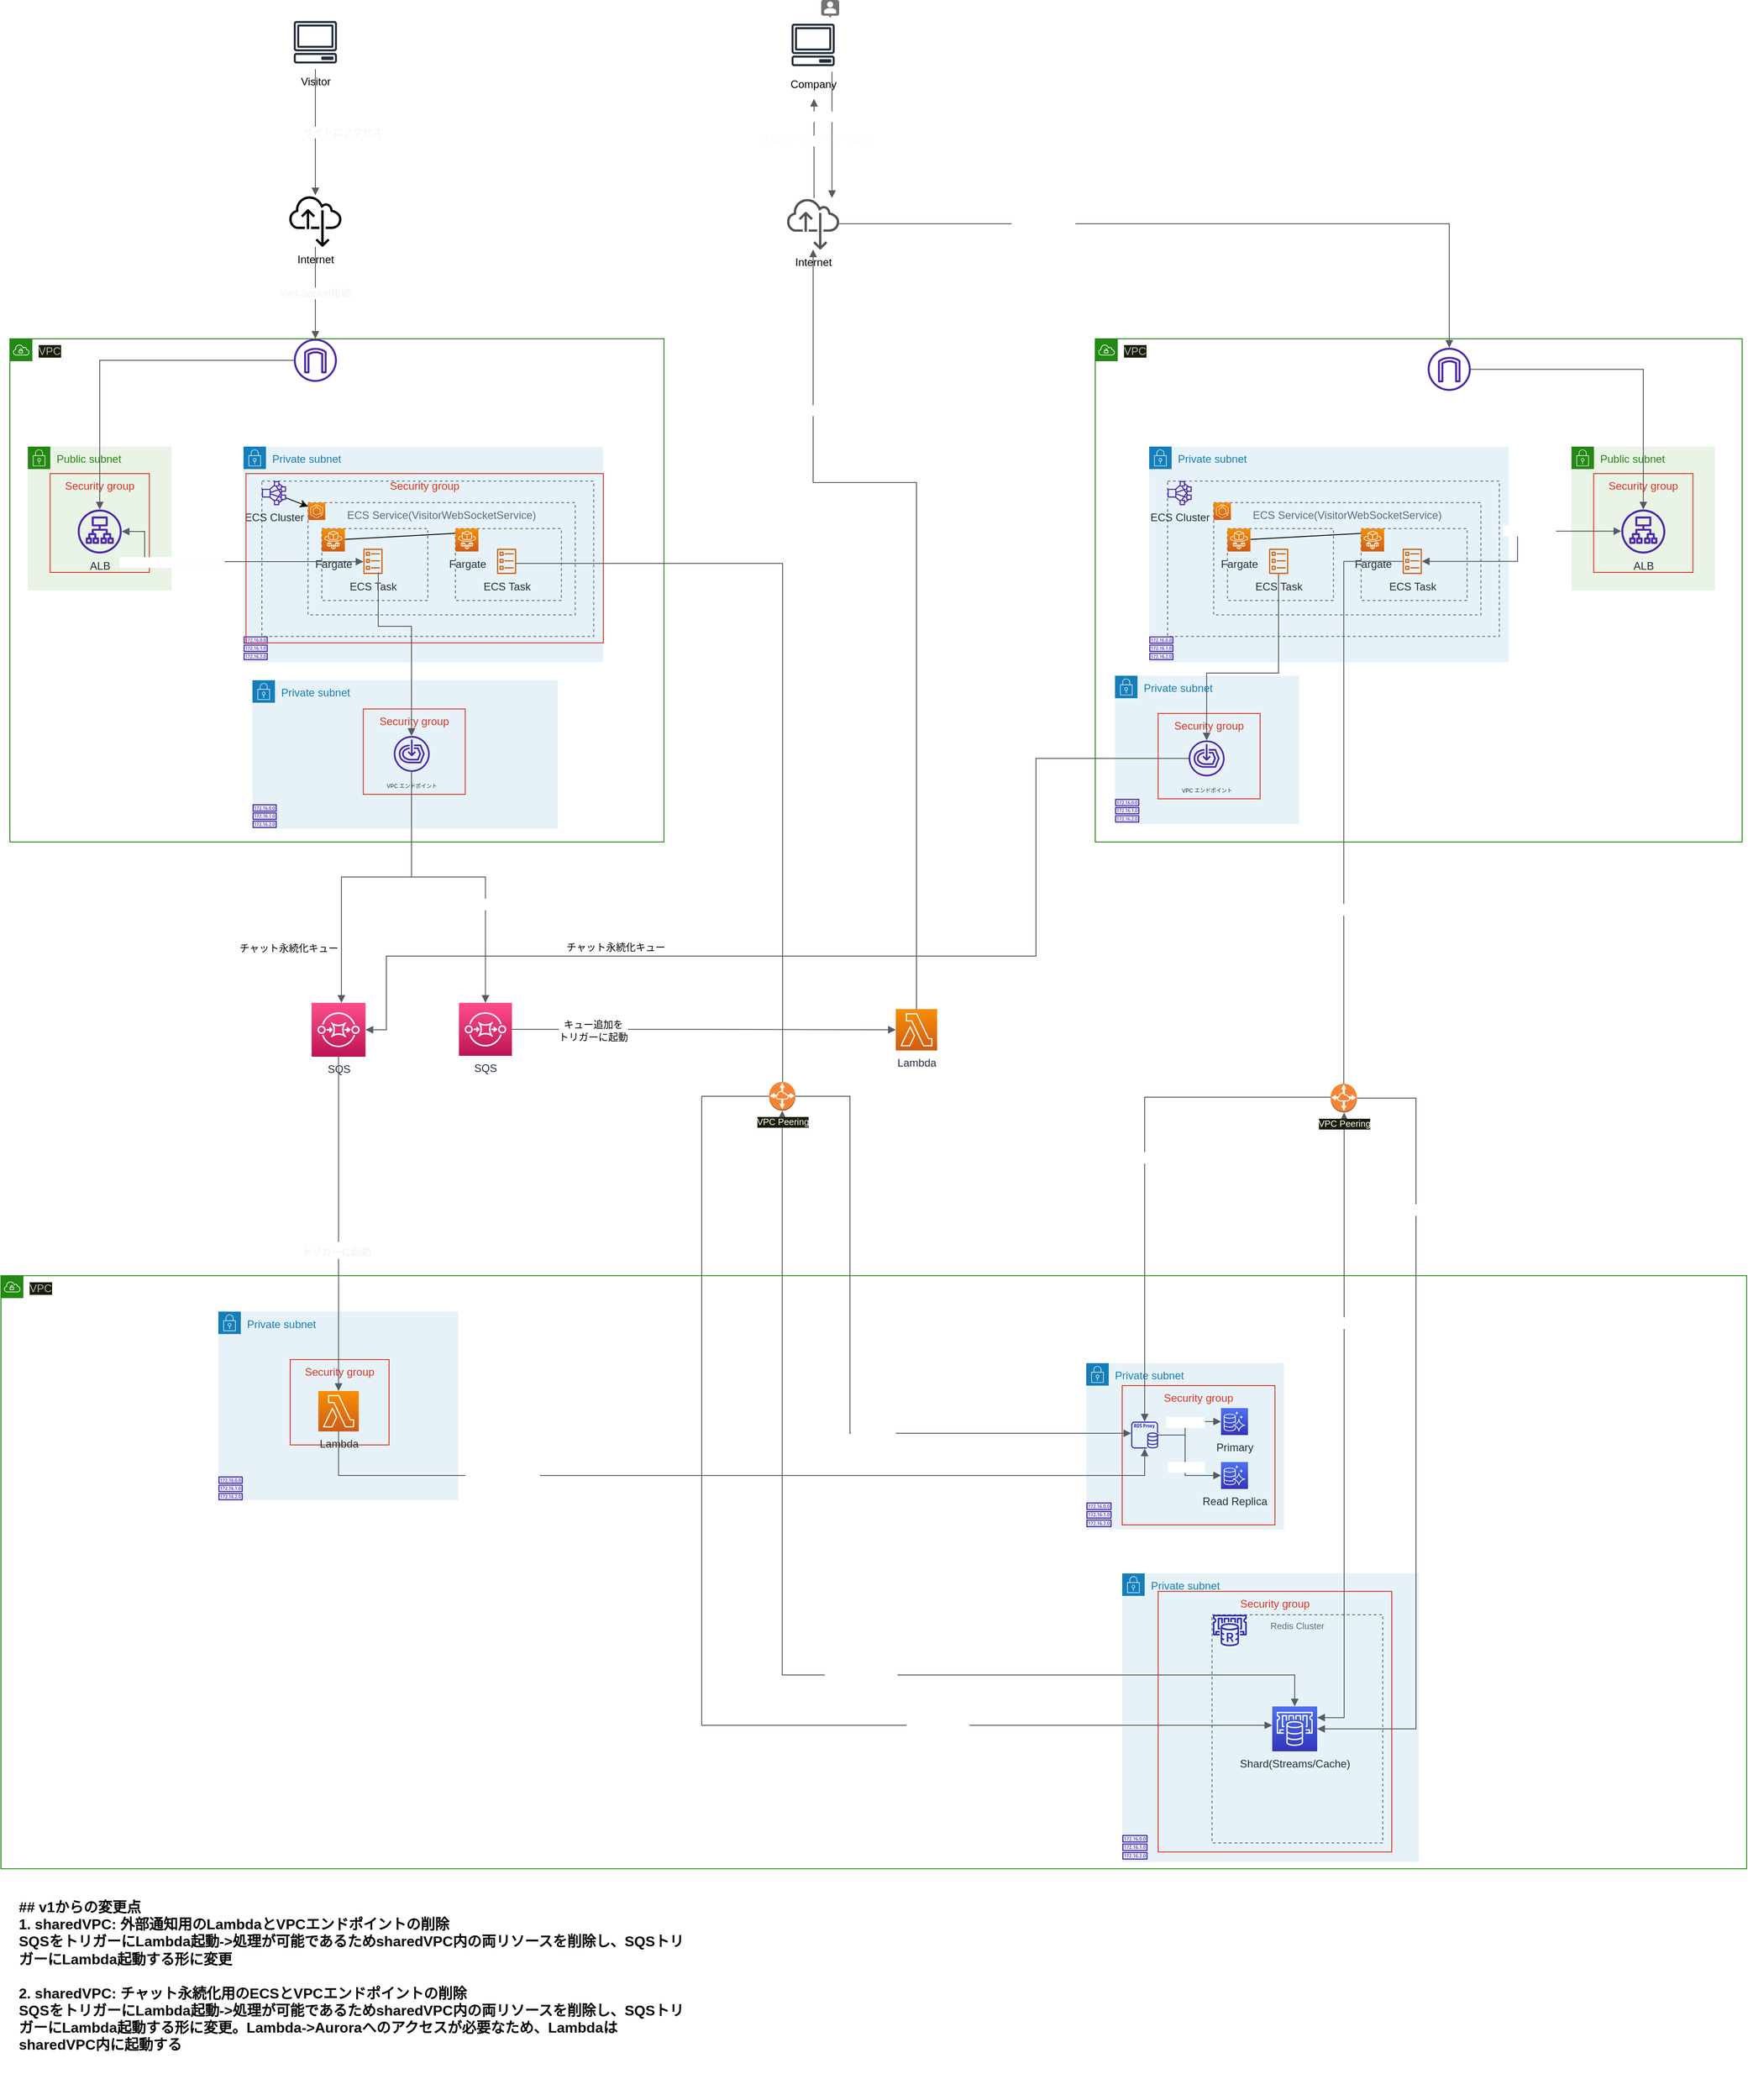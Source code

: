 <mxfile>
    <diagram id="N-6vM1TaZi9DFC5uVYc-" name="ページ1">
        <mxGraphModel dx="1089" dy="2765" grid="0" gridSize="10" guides="1" tooltips="1" connect="1" arrows="1" fold="1" page="1" pageScale="1" pageWidth="827" pageHeight="1169" background="#ffffff" math="0" shadow="0">
            <root>
                <mxCell id="0"/>
                <mxCell id="1" parent="0"/>
                <mxCell id="6" value="&lt;font color=&quot;#050505&quot;&gt;Visitor&lt;/font&gt;" style="sketch=0;outlineConnect=0;fontColor=#232F3E;gradientColor=none;strokeColor=#222d3a;fillColor=#ffffff;dashed=0;verticalLabelPosition=bottom;verticalAlign=top;align=center;html=1;fontSize=12;fontStyle=0;aspect=fixed;shape=mxgraph.aws4.resourceIcon;resIcon=mxgraph.aws4.client;" parent="1" vertex="1">
                    <mxGeometry x="330" y="-320" width="60" height="60" as="geometry"/>
                </mxCell>
                <mxCell id="10" value="Public subnet" style="points=[[0,0],[0.25,0],[0.5,0],[0.75,0],[1,0],[1,0.25],[1,0.5],[1,0.75],[1,1],[0.75,1],[0.5,1],[0.25,1],[0,1],[0,0.75],[0,0.5],[0,0.25]];outlineConnect=0;gradientColor=none;html=1;whiteSpace=wrap;fontSize=12;fontStyle=0;container=1;pointerEvents=0;collapsible=0;recursiveResize=0;shape=mxgraph.aws4.group;grIcon=mxgraph.aws4.group_security_group;grStroke=0;strokeColor=#248814;fillColor=#E9F3E6;verticalAlign=top;align=left;spacingLeft=30;fontColor=#248814;dashed=0;" parent="1" vertex="1">
                    <mxGeometry x="40" y="160" width="160" height="160" as="geometry"/>
                </mxCell>
                <mxCell id="19" value="Security group" style="fillColor=none;strokeColor=#DD3522;verticalAlign=top;fontStyle=0;fontColor=#DD3522;" parent="10" vertex="1">
                    <mxGeometry x="24.75" y="30" width="110.5" height="110" as="geometry"/>
                </mxCell>
                <mxCell id="18" value="ALB" style="sketch=0;outlineConnect=0;fontColor=#232F3E;gradientColor=none;fillColor=#4D27AA;strokeColor=none;dashed=0;verticalLabelPosition=bottom;verticalAlign=top;align=center;html=1;fontSize=12;fontStyle=0;aspect=fixed;pointerEvents=1;shape=mxgraph.aws4.application_load_balancer;" parent="10" vertex="1">
                    <mxGeometry x="55.5" y="70" width="49" height="49" as="geometry"/>
                </mxCell>
                <mxCell id="95" value="" style="group" parent="1" vertex="1" connectable="0">
                    <mxGeometry x="280" y="160" width="400.513" height="240" as="geometry"/>
                </mxCell>
                <mxCell id="11" value="Private subnet" style="points=[[0,0],[0.25,0],[0.5,0],[0.75,0],[1,0],[1,0.25],[1,0.5],[1,0.75],[1,1],[0.75,1],[0.5,1],[0.25,1],[0,1],[0,0.75],[0,0.5],[0,0.25]];outlineConnect=0;gradientColor=none;html=1;whiteSpace=wrap;fontSize=12;fontStyle=0;container=1;pointerEvents=0;collapsible=0;recursiveResize=0;shape=mxgraph.aws4.group;grIcon=mxgraph.aws4.group_security_group;grStroke=0;strokeColor=#147EBA;fillColor=#E6F2F8;verticalAlign=top;align=left;spacingLeft=30;fontColor=#147EBA;dashed=0;" parent="95" vertex="1">
                    <mxGeometry width="400.0" height="240" as="geometry"/>
                </mxCell>
                <mxCell id="42" value="" style="sketch=0;outlineConnect=0;fontColor=#232F3E;gradientColor=none;fillColor=#4D27AA;strokeColor=none;dashed=0;verticalLabelPosition=bottom;verticalAlign=top;align=center;html=1;fontSize=12;fontStyle=0;aspect=fixed;pointerEvents=1;shape=mxgraph.aws4.route_table;" parent="95" vertex="1">
                    <mxGeometry y="211.2" width="27.13" height="26.438" as="geometry"/>
                </mxCell>
                <mxCell id="25" value="" style="fillColor=none;strokeColor=#5A6C86;dashed=1;verticalAlign=top;fontStyle=0;fontColor=#5A6C86;" parent="95" vertex="1">
                    <mxGeometry x="20.513" y="38.4" width="369.231" height="172.8" as="geometry"/>
                </mxCell>
                <mxCell id="45" value="" style="edgeStyle=none;html=1;" parent="95" source="28" edge="1">
                    <mxGeometry relative="1" as="geometry">
                        <mxPoint x="246.154" y="95.987" as="targetPoint"/>
                    </mxGeometry>
                </mxCell>
                <mxCell id="125" value="" style="edgeStyle=none;html=1;fontColor=#f1f2f3;" parent="95" source="43" target="55" edge="1">
                    <mxGeometry relative="1" as="geometry"/>
                </mxCell>
                <mxCell id="43" value="ECS Cluster" style="sketch=0;outlineConnect=0;fontColor=#232F3E;gradientColor=none;fillColor=#4D27AA;strokeColor=none;dashed=0;verticalLabelPosition=bottom;verticalAlign=top;align=center;html=1;fontSize=12;fontStyle=0;aspect=fixed;pointerEvents=1;shape=mxgraph.aws4.cluster;" parent="95" vertex="1">
                    <mxGeometry x="20.513" y="38.4" width="26.88" height="26.88" as="geometry"/>
                </mxCell>
                <mxCell id="55" value="ECS Service(VisitorWebSocketService)" style="fillColor=none;strokeColor=#5A6C86;dashed=1;verticalAlign=top;fontStyle=0;fontColor=#5A6C86;" parent="95" vertex="1">
                    <mxGeometry x="71.795" y="62.397" width="297.436" height="124.8" as="geometry"/>
                </mxCell>
                <mxCell id="275" value="Security group" style="fillColor=none;strokeColor=#DD3522;verticalAlign=top;fontStyle=0;fontColor=#DD3522;" parent="95" vertex="1">
                    <mxGeometry x="2.783" y="30.0" width="397.73" height="188.4" as="geometry"/>
                </mxCell>
                <mxCell id="50" value="" style="group" parent="95" vertex="1" connectable="0">
                    <mxGeometry x="235.897" y="91.197" width="117.949" height="96.003" as="geometry"/>
                </mxCell>
                <mxCell id="46" value="" style="fillColor=none;strokeColor=#5A6C86;dashed=1;verticalAlign=top;fontStyle=0;fontColor=#5A6C86;" parent="50" vertex="1">
                    <mxGeometry y="0.003" width="117.949" height="79.997" as="geometry"/>
                </mxCell>
                <mxCell id="47" value="Fargate" style="sketch=0;points=[[0,0,0],[0.25,0,0],[0.5,0,0],[0.75,0,0],[1,0,0],[0,1,0],[0.25,1,0],[0.5,1,0],[0.75,1,0],[1,1,0],[0,0.25,0],[0,0.5,0],[0,0.75,0],[1,0.25,0],[1,0.5,0],[1,0.75,0]];outlineConnect=0;fontColor=#232F3E;gradientColor=#F78E04;gradientDirection=north;fillColor=#D05C17;strokeColor=#ffffff;dashed=0;verticalLabelPosition=bottom;verticalAlign=top;align=center;html=1;fontSize=12;fontStyle=0;aspect=fixed;shape=mxgraph.aws4.resourceIcon;resIcon=mxgraph.aws4.fargate;" parent="50" vertex="1">
                    <mxGeometry width="25.6" height="25.6" as="geometry"/>
                </mxCell>
                <mxCell id="48" value="ECS Task" style="sketch=0;outlineConnect=0;fontColor=#232F3E;gradientColor=none;fillColor=#D45B07;strokeColor=none;dashed=0;verticalLabelPosition=bottom;verticalAlign=top;align=center;html=1;fontSize=12;fontStyle=0;aspect=fixed;pointerEvents=1;shape=mxgraph.aws4.ecs_task;" parent="50" vertex="1">
                    <mxGeometry x="46.154" y="22.486" width="21.6" height="28.022" as="geometry"/>
                </mxCell>
                <mxCell id="58" value="" style="group" parent="95" vertex="1" connectable="0">
                    <mxGeometry x="71.795" y="62.397" width="297.436" height="124.803" as="geometry"/>
                </mxCell>
                <mxCell id="24" value="" style="sketch=0;points=[[0,0,0],[0.25,0,0],[0.5,0,0],[0.75,0,0],[1,0,0],[0,1,0],[0.25,1,0],[0.5,1,0],[0.75,1,0],[1,1,0],[0,0.25,0],[0,0.5,0],[0,0.75,0],[1,0.25,0],[1,0.5,0],[1,0.75,0]];outlineConnect=0;fontColor=#232F3E;gradientColor=#F78E04;gradientDirection=north;fillColor=#D05C17;strokeColor=#ffffff;dashed=0;verticalLabelPosition=bottom;verticalAlign=top;align=center;html=1;fontSize=12;fontStyle=0;aspect=fixed;shape=mxgraph.aws4.resourceIcon;resIcon=mxgraph.aws4.ecs;" parent="58" vertex="1">
                    <mxGeometry y="0.003" width="19.2" height="19.2" as="geometry"/>
                </mxCell>
                <mxCell id="32" value="" style="fillColor=none;strokeColor=#5A6C86;dashed=1;verticalAlign=top;fontStyle=0;fontColor=#5A6C86;" parent="95" vertex="1">
                    <mxGeometry x="87.179" y="91.2" width="117.949" height="79.997" as="geometry"/>
                </mxCell>
                <mxCell id="28" value="Fargate" style="sketch=0;points=[[0,0,0],[0.25,0,0],[0.5,0,0],[0.75,0,0],[1,0,0],[0,1,0],[0.25,1,0],[0.5,1,0],[0.75,1,0],[1,1,0],[0,0.25,0],[0,0.5,0],[0,0.75,0],[1,0.25,0],[1,0.5,0],[1,0.75,0]];outlineConnect=0;fontColor=#232F3E;gradientColor=#F78E04;gradientDirection=north;fillColor=#D05C17;strokeColor=#ffffff;dashed=0;verticalLabelPosition=bottom;verticalAlign=top;align=center;html=1;fontSize=12;fontStyle=0;aspect=fixed;shape=mxgraph.aws4.resourceIcon;resIcon=mxgraph.aws4.fargate;" parent="95" vertex="1">
                    <mxGeometry x="87.179" y="91.197" width="25.6" height="25.6" as="geometry"/>
                </mxCell>
                <mxCell id="30" value="ECS Task" style="sketch=0;outlineConnect=0;fontColor=#232F3E;gradientColor=none;fillColor=#D45B07;strokeColor=none;dashed=0;verticalLabelPosition=bottom;verticalAlign=top;align=center;html=1;fontSize=12;fontStyle=0;aspect=fixed;pointerEvents=1;shape=mxgraph.aws4.ecs_task;" parent="95" vertex="1">
                    <mxGeometry x="133.333" y="113.683" width="21.6" height="28.022" as="geometry"/>
                </mxCell>
                <mxCell id="36" value="Private subnet" style="points=[[0,0],[0.25,0],[0.5,0],[0.75,0],[1,0],[1,0.25],[1,0.5],[1,0.75],[1,1],[0.75,1],[0.5,1],[0.25,1],[0,1],[0,0.75],[0,0.5],[0,0.25]];outlineConnect=0;gradientColor=none;html=1;whiteSpace=wrap;fontSize=12;fontStyle=0;container=1;pointerEvents=0;collapsible=0;recursiveResize=0;shape=mxgraph.aws4.group;grIcon=mxgraph.aws4.group_security_group;grStroke=0;strokeColor=#147EBA;fillColor=#E6F2F8;verticalAlign=top;align=left;spacingLeft=30;fontColor=#147EBA;dashed=0;" parent="1" vertex="1">
                    <mxGeometry x="1258" y="1413.95" width="330" height="321" as="geometry"/>
                </mxCell>
                <mxCell id="38" value="Security group" style="fillColor=none;strokeColor=#DD3522;verticalAlign=top;fontStyle=0;fontColor=#DD3522;" parent="36" vertex="1">
                    <mxGeometry x="40" y="20" width="260" height="290" as="geometry"/>
                </mxCell>
                <mxCell id="60" value="" style="sketch=0;outlineConnect=0;fontColor=#232F3E;gradientColor=none;fillColor=#4D27AA;strokeColor=none;dashed=0;verticalLabelPosition=bottom;verticalAlign=top;align=center;html=1;fontSize=12;fontStyle=0;aspect=fixed;pointerEvents=1;shape=mxgraph.aws4.route_table;" parent="36" vertex="1">
                    <mxGeometry y="291" width="28.26" height="27.54" as="geometry"/>
                </mxCell>
                <mxCell id="262" value="" style="group" parent="36" vertex="1" connectable="0">
                    <mxGeometry x="100" y="46.05" width="190" height="253.95" as="geometry"/>
                </mxCell>
                <mxCell id="260" value="Redis Cluster" style="fillColor=none;strokeColor=#5A6C86;dashed=1;verticalAlign=top;fontStyle=0;fontColor=#5A6C86;labelBackgroundColor=none;fontSize=10;" parent="262" vertex="1">
                    <mxGeometry width="190" height="253.95" as="geometry"/>
                </mxCell>
                <mxCell id="259" value="" style="sketch=0;outlineConnect=0;fontColor=#232F3E;gradientColor=none;fillColor=#2E27AD;strokeColor=none;dashed=0;verticalLabelPosition=bottom;verticalAlign=top;align=center;html=1;fontSize=12;fontStyle=0;aspect=fixed;pointerEvents=1;shape=mxgraph.aws4.elasticache_for_redis;labelBackgroundColor=none;" parent="262" vertex="1">
                    <mxGeometry y="8.328e-14" width="39.564" height="35.004" as="geometry"/>
                </mxCell>
                <mxCell id="13" value="Shard(Streams/Cache)&lt;span style=&quot;color: rgb(5, 5, 5); font-size: 10px;&quot;&gt;&lt;br&gt;&lt;/span&gt;" style="sketch=0;points=[[0,0,0],[0.25,0,0],[0.5,0,0],[0.75,0,0],[1,0,0],[0,1,0],[0.25,1,0],[0.5,1,0],[0.75,1,0],[1,1,0],[0,0.25,0],[0,0.5,0],[0,0.75,0],[1,0.25,0],[1,0.5,0],[1,0.75,0]];outlineConnect=0;fontColor=#232F3E;gradientColor=#4D72F3;gradientDirection=north;fillColor=#3334B9;strokeColor=#ffffff;dashed=0;verticalLabelPosition=bottom;verticalAlign=top;align=center;html=1;fontSize=12;fontStyle=0;aspect=fixed;shape=mxgraph.aws4.resourceIcon;resIcon=mxgraph.aws4.elasticache;" parent="262" vertex="1">
                    <mxGeometry x="67" y="101.97" width="50" height="50" as="geometry"/>
                </mxCell>
                <mxCell id="34" value="Private subnet" style="points=[[0,0],[0.25,0],[0.5,0],[0.75,0],[1,0],[1,0.25],[1,0.5],[1,0.75],[1,1],[0.75,1],[0.5,1],[0.25,1],[0,1],[0,0.75],[0,0.5],[0,0.25]];outlineConnect=0;gradientColor=none;html=1;whiteSpace=wrap;fontSize=12;fontStyle=0;container=1;pointerEvents=0;collapsible=0;recursiveResize=0;shape=mxgraph.aws4.group;grIcon=mxgraph.aws4.group_security_group;grStroke=0;strokeColor=#147EBA;fillColor=#E6F2F8;verticalAlign=top;align=left;spacingLeft=30;fontColor=#147EBA;dashed=0;" parent="1" vertex="1">
                    <mxGeometry x="1218" y="1180.0" width="220" height="184.95" as="geometry"/>
                </mxCell>
                <mxCell id="35" value="Security group" style="fillColor=none;strokeColor=#DD3522;verticalAlign=top;fontStyle=0;fontColor=#DD3522;" parent="34" vertex="1">
                    <mxGeometry x="40" y="25" width="170" height="155" as="geometry"/>
                </mxCell>
                <mxCell id="237" value="" style="sketch=0;outlineConnect=0;fontColor=#232F3E;gradientColor=none;fillColor=#2E27AD;strokeColor=none;dashed=0;verticalLabelPosition=bottom;verticalAlign=top;align=center;html=1;fontSize=12;fontStyle=0;aspect=fixed;pointerEvents=1;shape=mxgraph.aws4.rds_proxy;labelBackgroundColor=none;" parent="34" vertex="1">
                    <mxGeometry x="50" y="65" width="30" height="30" as="geometry"/>
                </mxCell>
                <mxCell id="12" value="Primary" style="sketch=0;points=[[0,0,0],[0.25,0,0],[0.5,0,0],[0.75,0,0],[1,0,0],[0,1,0],[0.25,1,0],[0.5,1,0],[0.75,1,0],[1,1,0],[0,0.25,0],[0,0.5,0],[0,0.75,0],[1,0.25,0],[1,0.5,0],[1,0.75,0]];outlineConnect=0;fontColor=#232F3E;gradientColor=#4D72F3;gradientDirection=north;fillColor=#3334B9;strokeColor=#ffffff;dashed=0;verticalLabelPosition=bottom;verticalAlign=top;align=center;html=1;fontSize=12;fontStyle=0;aspect=fixed;shape=mxgraph.aws4.resourceIcon;resIcon=mxgraph.aws4.aurora;" parent="34" vertex="1">
                    <mxGeometry x="150" y="50" width="30" height="30" as="geometry"/>
                </mxCell>
                <mxCell id="240" value="" style="edgeStyle=orthogonalEdgeStyle;html=1;endArrow=block;elbow=vertical;startArrow=none;endFill=1;strokeColor=#545B64;rounded=0;fontSize=10;fontColor=#FFFFFF;" parent="34" source="237" target="12" edge="1">
                    <mxGeometry width="100" relative="1" as="geometry">
                        <mxPoint x="80" y="80" as="sourcePoint"/>
                        <mxPoint x="113" y="80" as="targetPoint"/>
                        <Array as="points">
                            <mxPoint x="110" y="80"/>
                            <mxPoint x="110" y="65"/>
                        </Array>
                    </mxGeometry>
                </mxCell>
                <mxCell id="268" value="write only" style="edgeLabel;html=1;align=center;verticalAlign=middle;resizable=0;points=[];fontSize=10;fontColor=#FFFFFF;" parent="240" vertex="1" connectable="0">
                    <mxGeometry x="0.305" relative="1" as="geometry">
                        <mxPoint x="-11" as="offset"/>
                    </mxGeometry>
                </mxCell>
                <mxCell id="267" value="Read Replica" style="sketch=0;points=[[0,0,0],[0.25,0,0],[0.5,0,0],[0.75,0,0],[1,0,0],[0,1,0],[0.25,1,0],[0.5,1,0],[0.75,1,0],[1,1,0],[0,0.25,0],[0,0.5,0],[0,0.75,0],[1,0.25,0],[1,0.5,0],[1,0.75,0]];outlineConnect=0;fontColor=#232F3E;gradientColor=#4D72F3;gradientDirection=north;fillColor=#3334B9;strokeColor=#ffffff;dashed=0;verticalLabelPosition=bottom;verticalAlign=top;align=center;html=1;fontSize=12;fontStyle=0;aspect=fixed;shape=mxgraph.aws4.resourceIcon;resIcon=mxgraph.aws4.aurora;" parent="34" vertex="1">
                    <mxGeometry x="150" y="110" width="30" height="30" as="geometry"/>
                </mxCell>
                <mxCell id="96" value="" style="group;labelBackgroundColor=#1A1E05;" parent="1" vertex="1" connectable="0">
                    <mxGeometry x="1288" y="160" width="400" height="240" as="geometry"/>
                </mxCell>
                <mxCell id="97" value="Private subnet" style="points=[[0,0],[0.25,0],[0.5,0],[0.75,0],[1,0],[1,0.25],[1,0.5],[1,0.75],[1,1],[0.75,1],[0.5,1],[0.25,1],[0,1],[0,0.75],[0,0.5],[0,0.25]];outlineConnect=0;gradientColor=none;html=1;whiteSpace=wrap;fontSize=12;fontStyle=0;container=1;pointerEvents=0;collapsible=0;recursiveResize=0;shape=mxgraph.aws4.group;grIcon=mxgraph.aws4.group_security_group;grStroke=0;strokeColor=#147EBA;fillColor=#E6F2F8;verticalAlign=top;align=left;spacingLeft=30;fontColor=#147EBA;dashed=0;" parent="96" vertex="1">
                    <mxGeometry width="400.0" height="240" as="geometry"/>
                </mxCell>
                <mxCell id="98" value="" style="group" parent="96" vertex="1" connectable="0">
                    <mxGeometry x="20.513" y="38.4" width="369.231" height="172.8" as="geometry"/>
                </mxCell>
                <mxCell id="99" value="" style="fillColor=none;strokeColor=#5A6C86;dashed=1;verticalAlign=top;fontStyle=0;fontColor=#5A6C86;" parent="98" vertex="1">
                    <mxGeometry width="369.231" height="172.8" as="geometry"/>
                </mxCell>
                <mxCell id="100" value="" style="edgeStyle=none;html=1;" parent="98" source="109" edge="1">
                    <mxGeometry relative="1" as="geometry">
                        <mxPoint x="225.641" y="57.587" as="targetPoint"/>
                    </mxGeometry>
                </mxCell>
                <mxCell id="101" value="ECS Cluster" style="sketch=0;outlineConnect=0;fontColor=#232F3E;gradientColor=none;fillColor=#4D27AA;strokeColor=none;dashed=0;verticalLabelPosition=bottom;verticalAlign=top;align=center;html=1;fontSize=12;fontStyle=0;aspect=fixed;pointerEvents=1;shape=mxgraph.aws4.cluster;" parent="98" vertex="1">
                    <mxGeometry width="26.88" height="26.88" as="geometry"/>
                </mxCell>
                <mxCell id="111" value="ECS Service(VisitorWebSocketService)" style="fillColor=none;strokeColor=#5A6C86;dashed=1;verticalAlign=top;fontStyle=0;fontColor=#5A6C86;" parent="98" vertex="1">
                    <mxGeometry x="51.282" y="23.997" width="297.436" height="124.8" as="geometry"/>
                </mxCell>
                <mxCell id="102" value="" style="group" parent="98" vertex="1" connectable="0">
                    <mxGeometry x="215.385" y="52.797" width="117.949" height="96.003" as="geometry"/>
                </mxCell>
                <mxCell id="103" value="" style="fillColor=none;strokeColor=#5A6C86;dashed=1;verticalAlign=top;fontStyle=0;fontColor=#5A6C86;" parent="102" vertex="1">
                    <mxGeometry y="0.003" width="117.949" height="79.997" as="geometry"/>
                </mxCell>
                <mxCell id="104" value="Fargate" style="sketch=0;points=[[0,0,0],[0.25,0,0],[0.5,0,0],[0.75,0,0],[1,0,0],[0,1,0],[0.25,1,0],[0.5,1,0],[0.75,1,0],[1,1,0],[0,0.25,0],[0,0.5,0],[0,0.75,0],[1,0.25,0],[1,0.5,0],[1,0.75,0]];outlineConnect=0;fontColor=#232F3E;gradientColor=#F78E04;gradientDirection=north;fillColor=#D05C17;strokeColor=#ffffff;dashed=0;verticalLabelPosition=bottom;verticalAlign=top;align=center;html=1;fontSize=12;fontStyle=0;aspect=fixed;shape=mxgraph.aws4.resourceIcon;resIcon=mxgraph.aws4.fargate;" parent="102" vertex="1">
                    <mxGeometry width="25.6" height="25.6" as="geometry"/>
                </mxCell>
                <mxCell id="105" value="ECS Task" style="sketch=0;outlineConnect=0;fontColor=#232F3E;gradientColor=none;fillColor=#D45B07;strokeColor=none;dashed=0;verticalLabelPosition=bottom;verticalAlign=top;align=center;html=1;fontSize=12;fontStyle=0;aspect=fixed;pointerEvents=1;shape=mxgraph.aws4.ecs_task;" parent="102" vertex="1">
                    <mxGeometry x="46.154" y="22.486" width="21.6" height="28.022" as="geometry"/>
                </mxCell>
                <mxCell id="106" value="" style="group" parent="98" vertex="1" connectable="0">
                    <mxGeometry x="51.282" y="23.997" width="297.436" height="124.803" as="geometry"/>
                </mxCell>
                <mxCell id="107" value="" style="sketch=0;points=[[0,0,0],[0.25,0,0],[0.5,0,0],[0.75,0,0],[1,0,0],[0,1,0],[0.25,1,0],[0.5,1,0],[0.75,1,0],[1,1,0],[0,0.25,0],[0,0.5,0],[0,0.75,0],[1,0.25,0],[1,0.5,0],[1,0.75,0]];outlineConnect=0;fontColor=#232F3E;gradientColor=#F78E04;gradientDirection=north;fillColor=#D05C17;strokeColor=#ffffff;dashed=0;verticalLabelPosition=bottom;verticalAlign=top;align=center;html=1;fontSize=12;fontStyle=0;aspect=fixed;shape=mxgraph.aws4.resourceIcon;resIcon=mxgraph.aws4.ecs;" parent="106" vertex="1">
                    <mxGeometry y="0.003" width="19.2" height="19.2" as="geometry"/>
                </mxCell>
                <mxCell id="108" value="" style="fillColor=none;strokeColor=#5A6C86;dashed=1;verticalAlign=top;fontStyle=0;fontColor=#5A6C86;" parent="98" vertex="1">
                    <mxGeometry x="66.667" y="52.8" width="117.949" height="79.997" as="geometry"/>
                </mxCell>
                <mxCell id="109" value="Fargate" style="sketch=0;points=[[0,0,0],[0.25,0,0],[0.5,0,0],[0.75,0,0],[1,0,0],[0,1,0],[0.25,1,0],[0.5,1,0],[0.75,1,0],[1,1,0],[0,0.25,0],[0,0.5,0],[0,0.75,0],[1,0.25,0],[1,0.5,0],[1,0.75,0]];outlineConnect=0;fontColor=#232F3E;gradientColor=#F78E04;gradientDirection=north;fillColor=#D05C17;strokeColor=#ffffff;dashed=0;verticalLabelPosition=bottom;verticalAlign=top;align=center;html=1;fontSize=12;fontStyle=0;aspect=fixed;shape=mxgraph.aws4.resourceIcon;resIcon=mxgraph.aws4.fargate;" parent="98" vertex="1">
                    <mxGeometry x="66.667" y="52.797" width="25.6" height="25.6" as="geometry"/>
                </mxCell>
                <mxCell id="110" value="ECS Task" style="sketch=0;outlineConnect=0;fontColor=#232F3E;gradientColor=none;fillColor=#D45B07;strokeColor=none;dashed=0;verticalLabelPosition=bottom;verticalAlign=top;align=center;html=1;fontSize=12;fontStyle=0;aspect=fixed;pointerEvents=1;shape=mxgraph.aws4.ecs_task;" parent="98" vertex="1">
                    <mxGeometry x="112.821" y="75.283" width="21.6" height="28.022" as="geometry"/>
                </mxCell>
                <mxCell id="112" value="" style="sketch=0;outlineConnect=0;fontColor=#232F3E;gradientColor=none;fillColor=#4D27AA;strokeColor=none;dashed=0;verticalLabelPosition=bottom;verticalAlign=top;align=center;html=1;fontSize=12;fontStyle=0;aspect=fixed;pointerEvents=1;shape=mxgraph.aws4.route_table;" parent="96" vertex="1">
                    <mxGeometry y="211.2" width="27.13" height="26.438" as="geometry"/>
                </mxCell>
                <mxCell id="113" value="&lt;font color=&quot;#050505&quot;&gt;Internet&lt;/font&gt;" style="sketch=0;outlineConnect=0;fillColor=#050505;strokeColor=#56517e;dashed=0;verticalLabelPosition=bottom;verticalAlign=top;align=center;html=1;fontSize=12;fontStyle=0;aspect=fixed;pointerEvents=1;shape=mxgraph.aws4.internet_alt22;" parent="1" vertex="1">
                    <mxGeometry x="331" y="-120" width="58" height="58" as="geometry"/>
                </mxCell>
                <mxCell id="114" value="&lt;font color=&quot;#ffffff&quot;&gt;Internet Gateway&lt;/font&gt;" style="sketch=0;outlineConnect=0;fontColor=#232F3E;gradientColor=none;fillColor=#4D27AA;strokeColor=none;dashed=0;verticalLabelPosition=bottom;verticalAlign=top;align=center;html=1;fontSize=12;fontStyle=0;aspect=fixed;pointerEvents=1;shape=mxgraph.aws4.internet_gateway;" parent="1" vertex="1">
                    <mxGeometry x="336" y="40" width="48" height="48" as="geometry"/>
                </mxCell>
                <mxCell id="116" value="" style="edgeStyle=orthogonalEdgeStyle;html=1;endArrow=block;elbow=vertical;startArrow=block;startFill=1;endFill=1;strokeColor=#545B64;rounded=0;fontColor=#f1f2f3;" parent="1" source="18" target="30" edge="1">
                    <mxGeometry width="100" relative="1" as="geometry">
                        <mxPoint x="340" y="680" as="sourcePoint"/>
                        <mxPoint x="360" y="461" as="targetPoint"/>
                        <Array as="points">
                            <mxPoint x="170" y="255"/>
                            <mxPoint x="170" y="288"/>
                        </Array>
                    </mxGeometry>
                </mxCell>
                <mxCell id="162" value="チャット処理(WebSocket)" style="edgeLabel;html=1;align=center;verticalAlign=middle;resizable=0;points=[];fontSize=10;fontColor=#fafafa;" parent="116" vertex="1" connectable="0">
                    <mxGeometry x="-0.414" relative="1" as="geometry">
                        <mxPoint as="offset"/>
                    </mxGeometry>
                </mxCell>
                <mxCell id="120" value="&lt;font color=&quot;#0a0000&quot;&gt;Internet&lt;/font&gt;" style="sketch=0;outlineConnect=0;fillColor=#535256;strokeColor=#050505;dashed=0;verticalLabelPosition=bottom;verticalAlign=top;align=center;html=1;fontSize=12;fontStyle=0;aspect=fixed;pointerEvents=1;shape=mxgraph.aws4.internet_alt22;" parent="1" vertex="1">
                    <mxGeometry x="885" y="-117" width="58" height="58" as="geometry"/>
                </mxCell>
                <mxCell id="121" value="&lt;font color=&quot;#000000&quot;&gt;Company&lt;/font&gt;" style="sketch=0;outlineConnect=0;fontColor=#232F3E;gradientColor=none;strokeColor=#222d3a;fillColor=#ffffff;dashed=0;verticalLabelPosition=bottom;verticalAlign=top;align=center;html=1;fontSize=12;fontStyle=0;aspect=fixed;shape=mxgraph.aws4.resourceIcon;resIcon=mxgraph.aws4.client;" parent="1" vertex="1">
                    <mxGeometry x="884" y="-317" width="60" height="60" as="geometry"/>
                </mxCell>
                <mxCell id="130" value="" style="edgeStyle=orthogonalEdgeStyle;html=1;endArrow=block;elbow=vertical;startArrow=none;endFill=1;strokeColor=#545B64;rounded=0;fontColor=#f1f2f3;" parent="1" source="120" edge="1">
                    <mxGeometry width="100" relative="1" as="geometry">
                        <mxPoint x="855" y="-87" as="sourcePoint"/>
                        <mxPoint x="915" y="-227" as="targetPoint"/>
                        <Array as="points">
                            <mxPoint x="915" y="-147"/>
                            <mxPoint x="915" y="-147"/>
                        </Array>
                    </mxGeometry>
                </mxCell>
                <mxCell id="165" value="外部チャットツールへ通知" style="edgeLabel;html=1;align=center;verticalAlign=middle;resizable=0;points=[];fontSize=10;fontColor=#fafafa;" parent="130" vertex="1" connectable="0">
                    <mxGeometry x="0.172" relative="1" as="geometry">
                        <mxPoint as="offset"/>
                    </mxGeometry>
                </mxCell>
                <mxCell id="131" value="サイトにアクセス" style="edgeStyle=orthogonalEdgeStyle;html=1;endArrow=block;elbow=vertical;startArrow=none;endFill=1;strokeColor=#545B64;rounded=0;fontColor=#f1f2f3;" parent="1" source="6" target="113" edge="1">
                    <mxGeometry x="-0.002" y="30" width="100" relative="1" as="geometry">
                        <mxPoint x="570" y="420" as="sourcePoint"/>
                        <mxPoint x="670" y="420" as="targetPoint"/>
                        <mxPoint as="offset"/>
                    </mxGeometry>
                </mxCell>
                <mxCell id="132" value="WebSocket接続" style="edgeStyle=orthogonalEdgeStyle;html=1;endArrow=block;elbow=vertical;startArrow=none;endFill=1;strokeColor=#545B64;rounded=0;fontColor=#f1f2f3;" parent="1" source="113" target="114" edge="1">
                    <mxGeometry width="100" relative="1" as="geometry">
                        <mxPoint x="371" y="-250" as="sourcePoint"/>
                        <mxPoint x="370" y="-109.661" as="targetPoint"/>
                    </mxGeometry>
                </mxCell>
                <mxCell id="133" value="" style="edgeStyle=orthogonalEdgeStyle;html=1;endArrow=block;elbow=vertical;startArrow=none;endFill=1;strokeColor=#545B64;rounded=0;fontColor=#f1f2f3;" parent="1" source="114" target="18" edge="1">
                    <mxGeometry width="100" relative="1" as="geometry">
                        <mxPoint x="360.76" y="88.001" as="sourcePoint"/>
                        <mxPoint x="360.76" y="190.341" as="targetPoint"/>
                    </mxGeometry>
                </mxCell>
                <mxCell id="135" value="" style="edgeStyle=orthogonalEdgeStyle;html=1;endArrow=block;elbow=vertical;startArrow=block;startFill=1;endFill=1;strokeColor=#545B64;rounded=0;fontColor=#f1f2f3;" parent="1" source="309" target="13" edge="1">
                    <mxGeometry width="100" relative="1" as="geometry">
                        <mxPoint x="717" y="863" as="sourcePoint"/>
                        <mxPoint x="1328.043" y="1524.95" as="targetPoint"/>
                        <Array as="points">
                            <mxPoint x="880" y="1527"/>
                            <mxPoint x="1450" y="1527"/>
                        </Array>
                    </mxGeometry>
                </mxCell>
                <mxCell id="190" value="&lt;span style=&quot;color: rgba(0, 0, 0, 0); font-family: monospace; font-size: 0px; text-align: start; background-color: rgb(42, 37, 47);&quot;&gt;%3CmxGraphModel%3E%3Croot%3E%3CmxCell%20id%3D%220%22%2F%3E%3CmxCell%20id%3D%221%22%20parent%3D%220%22%2F%3E%3CmxCell%20id%3D%222%22%20value%3D%22Publish%2FSubscrie%22%20style%3D%22edgeLabel%3Bhtml%3D1%3Balign%3Dcenter%3BverticalAlign%3Dmiddle%3Bresizable%3D0%3Bpoints%3D%5B%5D%3BfontSize%3D10%3BfontColor%3D%23FFFFFF%3B%22%20vertex%3D%221%22%20connectable%3D%220%22%20parent%3D%221%22%3E%3CmxGeometry%20x%3D%22849.03%22%20y%3D%22516.578%22%20as%3D%22geometry%22%2F%3E%3C%2FmxCell%3E%3C%2Froot%3E%3C%2FmxGraphModel%3&lt;/span&gt;" style="edgeLabel;html=1;align=center;verticalAlign=middle;resizable=0;points=[];fontSize=10;fontColor=#FFFFFF;" parent="135" vertex="1" connectable="0">
                    <mxGeometry x="0.824" y="-1" relative="1" as="geometry">
                        <mxPoint as="offset"/>
                    </mxGeometry>
                </mxCell>
                <mxCell id="337" value="&lt;span style=&quot;color: rgb(255, 255, 255); font-size: 10px;&quot;&gt;Publish/Subscribe&lt;/span&gt;" style="edgeLabel;html=1;align=center;verticalAlign=middle;resizable=0;points=[];" vertex="1" connectable="0" parent="135">
                    <mxGeometry x="0.161" y="-1" relative="1" as="geometry">
                        <mxPoint x="-1" y="-1" as="offset"/>
                    </mxGeometry>
                </mxCell>
                <mxCell id="136" value="" style="edgeStyle=orthogonalEdgeStyle;html=1;endArrow=block;elbow=vertical;startArrow=block;startFill=1;endFill=1;strokeColor=#545B64;rounded=0;fontColor=#f1f2f3;exitX=1;exitY=0.25;exitDx=0;exitDy=0;exitPerimeter=0;" parent="1" source="13" target="323" edge="1">
                    <mxGeometry width="100" relative="1" as="geometry">
                        <mxPoint x="1308" y="1545.0" as="sourcePoint"/>
                        <mxPoint x="1370" y="520" as="targetPoint"/>
                        <Array as="points">
                            <mxPoint x="1505" y="1574"/>
                        </Array>
                    </mxGeometry>
                </mxCell>
                <mxCell id="341" value="&lt;span style=&quot;color: rgb(255, 255, 255); font-size: 10px;&quot;&gt;Publish/Subscribe&lt;/span&gt;" style="edgeLabel;html=1;align=center;verticalAlign=middle;resizable=0;points=[];" vertex="1" connectable="0" parent="136">
                    <mxGeometry x="0.335" relative="1" as="geometry">
                        <mxPoint as="offset"/>
                    </mxGeometry>
                </mxCell>
                <mxCell id="144" value="" style="edgeStyle=orthogonalEdgeStyle;html=1;endArrow=block;elbow=vertical;startArrow=none;endFill=1;strokeColor=#545B64;rounded=0;fontSize=10;fontColor=#050505;" parent="1" source="309" target="13" edge="1">
                    <mxGeometry width="100" relative="1" as="geometry">
                        <mxPoint x="540" y="570" as="sourcePoint"/>
                        <mxPoint x="1358" y="1543" as="targetPoint"/>
                        <Array as="points">
                            <mxPoint x="790" y="883"/>
                            <mxPoint x="790" y="1583"/>
                        </Array>
                    </mxGeometry>
                </mxCell>
                <mxCell id="338" value="&lt;span style=&quot;color: rgb(255, 255, 255); font-size: 10px;&quot;&gt;キャッシュ取得&lt;/span&gt;" style="edgeLabel;html=1;align=center;verticalAlign=middle;resizable=0;points=[];" vertex="1" connectable="0" parent="144">
                    <mxGeometry x="0.471" y="-3" relative="1" as="geometry">
                        <mxPoint as="offset"/>
                    </mxGeometry>
                </mxCell>
                <mxCell id="151" value="" style="edgeStyle=orthogonalEdgeStyle;html=1;endArrow=block;elbow=vertical;startArrow=none;endFill=1;strokeColor=#545B64;rounded=0;fontSize=10;fontColor=#050505;" parent="1" source="323" target="237" edge="1">
                    <mxGeometry width="100" relative="1" as="geometry">
                        <mxPoint x="1060" y="650" as="sourcePoint"/>
                        <mxPoint x="1030" y="970" as="targetPoint"/>
                        <Array as="points">
                            <mxPoint x="1504" y="884"/>
                            <mxPoint x="1283" y="884"/>
                        </Array>
                    </mxGeometry>
                </mxCell>
                <mxCell id="340" value="&lt;span style=&quot;color: rgb(255, 255, 255); font-size: 10px;&quot;&gt;データ取得&lt;/span&gt;" style="edgeLabel;html=1;align=center;verticalAlign=middle;resizable=0;points=[];" vertex="1" connectable="0" parent="151">
                    <mxGeometry x="-0.039" y="3" relative="1" as="geometry">
                        <mxPoint y="1" as="offset"/>
                    </mxGeometry>
                </mxCell>
                <mxCell id="166" value="" style="dashed=0;aspect=fixed;verticalLabelPosition=bottom;verticalAlign=top;align=center;shape=mxgraph.gmdl.chat;strokeColor=none;fillColor=#737373;shadow=0;sketch=0;labelBackgroundColor=#1A1E05;fontSize=10;fontColor=#fafafa;" parent="1" vertex="1">
                    <mxGeometry x="923" y="-337" width="20" height="20" as="geometry"/>
                </mxCell>
                <mxCell id="167" value="VPC" style="points=[[0,0],[0.25,0],[0.5,0],[0.75,0],[1,0],[1,0.25],[1,0.5],[1,0.75],[1,1],[0.75,1],[0.5,1],[0.25,1],[0,1],[0,0.75],[0,0.5],[0,0.25]];outlineConnect=0;gradientColor=none;html=1;whiteSpace=wrap;fontSize=12;fontStyle=0;container=1;pointerEvents=0;collapsible=0;recursiveResize=0;shape=mxgraph.aws4.group;grIcon=mxgraph.aws4.group_vpc;strokeColor=#248814;fillColor=none;verticalAlign=top;align=left;spacingLeft=30;fontColor=#AAB7B8;dashed=0;labelBackgroundColor=#1A1E05;" parent="1" vertex="1">
                    <mxGeometry x="10" y="1082.59" width="1943" height="660" as="geometry"/>
                </mxCell>
                <mxCell id="216" value="&lt;span style=&quot;&quot;&gt;Private subnet&lt;/span&gt;" style="points=[[0,0],[0.25,0],[0.5,0],[0.75,0],[1,0],[1,0.25],[1,0.5],[1,0.75],[1,1],[0.75,1],[0.5,1],[0.25,1],[0,1],[0,0.75],[0,0.5],[0,0.25]];outlineConnect=0;gradientColor=none;html=1;whiteSpace=wrap;fontSize=12;fontStyle=0;container=1;pointerEvents=0;collapsible=0;recursiveResize=0;shape=mxgraph.aws4.group;grIcon=mxgraph.aws4.group_security_group;grStroke=0;strokeColor=#147EBA;fillColor=#E6F2F8;verticalAlign=top;align=left;spacingLeft=30;fontColor=#147EBA;dashed=0;labelBackgroundColor=none;" parent="167" vertex="1">
                    <mxGeometry x="242" y="40" width="267" height="210" as="geometry"/>
                </mxCell>
                <mxCell id="322" value="" style="group" parent="216" vertex="1" connectable="0">
                    <mxGeometry x="80.0" y="53.41" width="110" height="95" as="geometry"/>
                </mxCell>
                <mxCell id="202" value="Security group" style="fillColor=none;strokeColor=#DD3522;verticalAlign=top;fontStyle=0;fontColor=#DD3522;" parent="322" vertex="1">
                    <mxGeometry width="110" height="95" as="geometry"/>
                </mxCell>
                <mxCell id="330" value="Lambda" style="sketch=0;points=[[0,0,0],[0.25,0,0],[0.5,0,0],[0.75,0,0],[1,0,0],[0,1,0],[0.25,1,0],[0.5,1,0],[0.75,1,0],[1,1,0],[0,0.25,0],[0,0.5,0],[0,0.75,0],[1,0.25,0],[1,0.5,0],[1,0.75,0]];outlineConnect=0;fontColor=#232F3E;gradientColor=#F78E04;gradientDirection=north;fillColor=#D05C17;strokeColor=#ffffff;dashed=0;verticalLabelPosition=bottom;verticalAlign=top;align=center;html=1;fontSize=12;fontStyle=0;aspect=fixed;shape=mxgraph.aws4.resourceIcon;resIcon=mxgraph.aws4.lambda;" parent="322" vertex="1">
                    <mxGeometry x="31.3" y="35" width="45" height="45" as="geometry"/>
                </mxCell>
                <mxCell id="87" value="" style="sketch=0;outlineConnect=0;fontColor=#232F3E;gradientColor=none;fillColor=#4D27AA;strokeColor=none;dashed=0;verticalLabelPosition=bottom;verticalAlign=top;align=center;html=1;fontSize=12;fontStyle=0;aspect=fixed;pointerEvents=1;shape=mxgraph.aws4.route_table;" parent="216" vertex="1">
                    <mxGeometry y="183.45" width="27.243" height="26.549" as="geometry"/>
                </mxCell>
                <mxCell id="59" value="" style="sketch=0;outlineConnect=0;fontColor=#232F3E;gradientColor=none;fillColor=#4D27AA;strokeColor=none;dashed=0;verticalLabelPosition=bottom;verticalAlign=top;align=center;html=1;fontSize=12;fontStyle=0;aspect=fixed;pointerEvents=1;shape=mxgraph.aws4.route_table;" parent="167" vertex="1">
                    <mxGeometry x="1208" y="252.36" width="28.26" height="27.54" as="geometry"/>
                </mxCell>
                <mxCell id="169" value="&lt;font color=&quot;#ffffff&quot;&gt;Internet Gateway&lt;/font&gt;" style="sketch=0;outlineConnect=0;fontColor=#232F3E;gradientColor=none;fillColor=#4D27AA;strokeColor=none;dashed=0;verticalLabelPosition=bottom;verticalAlign=top;align=center;html=1;fontSize=12;fontStyle=0;aspect=fixed;pointerEvents=1;shape=mxgraph.aws4.internet_gateway;" parent="1" vertex="1">
                    <mxGeometry x="1598" y="50" width="48" height="48" as="geometry"/>
                </mxCell>
                <mxCell id="170" value="Public subnet" style="points=[[0,0],[0.25,0],[0.5,0],[0.75,0],[1,0],[1,0.25],[1,0.5],[1,0.75],[1,1],[0.75,1],[0.5,1],[0.25,1],[0,1],[0,0.75],[0,0.5],[0,0.25]];outlineConnect=0;gradientColor=none;html=1;whiteSpace=wrap;fontSize=12;fontStyle=0;container=1;pointerEvents=0;collapsible=0;recursiveResize=0;shape=mxgraph.aws4.group;grIcon=mxgraph.aws4.group_security_group;grStroke=0;strokeColor=#248814;fillColor=#E9F3E6;verticalAlign=top;align=left;spacingLeft=30;fontColor=#248814;dashed=0;" parent="1" vertex="1">
                    <mxGeometry x="1758" y="160" width="160" height="160" as="geometry"/>
                </mxCell>
                <mxCell id="171" value="Security group" style="fillColor=none;strokeColor=#DD3522;verticalAlign=top;fontStyle=0;fontColor=#DD3522;" parent="170" vertex="1">
                    <mxGeometry x="24.75" y="30" width="110.5" height="110" as="geometry"/>
                </mxCell>
                <mxCell id="172" value="ALB" style="sketch=0;outlineConnect=0;fontColor=#232F3E;gradientColor=none;fillColor=#4D27AA;strokeColor=none;dashed=0;verticalLabelPosition=bottom;verticalAlign=top;align=center;html=1;fontSize=12;fontStyle=0;aspect=fixed;pointerEvents=1;shape=mxgraph.aws4.application_load_balancer;" parent="170" vertex="1">
                    <mxGeometry x="55.5" y="70" width="49" height="49" as="geometry"/>
                </mxCell>
                <mxCell id="173" value="" style="edgeStyle=orthogonalEdgeStyle;html=1;endArrow=block;elbow=vertical;startArrow=none;endFill=1;strokeColor=#545B64;rounded=0;fontSize=10;fontColor=#FFFFFF;" parent="1" source="169" target="172" edge="1">
                    <mxGeometry width="100" relative="1" as="geometry">
                        <mxPoint x="1138" y="430" as="sourcePoint"/>
                        <mxPoint x="1238" y="430" as="targetPoint"/>
                    </mxGeometry>
                </mxCell>
                <mxCell id="174" value="" style="edgeStyle=orthogonalEdgeStyle;html=1;endArrow=block;elbow=vertical;startArrow=none;endFill=1;strokeColor=#545B64;rounded=0;fontSize=10;fontColor=#FFFFFF;" parent="1" source="120" target="169" edge="1">
                    <mxGeometry width="100" relative="1" as="geometry">
                        <mxPoint x="820" y="430" as="sourcePoint"/>
                        <mxPoint x="920" y="430" as="targetPoint"/>
                    </mxGeometry>
                </mxCell>
                <mxCell id="179" value="WebSocket接続" style="edgeLabel;html=1;align=center;verticalAlign=middle;resizable=0;points=[];fontSize=10;fontColor=#FFFFFF;" parent="174" vertex="1" connectable="0">
                    <mxGeometry x="-0.445" relative="1" as="geometry">
                        <mxPoint as="offset"/>
                    </mxGeometry>
                </mxCell>
                <mxCell id="175" value="" style="edgeStyle=orthogonalEdgeStyle;html=1;endArrow=block;elbow=vertical;startArrow=none;endFill=1;strokeColor=#545B64;rounded=0;fontSize=10;fontColor=#FFFFFF;" parent="1" source="121" target="120" edge="1">
                    <mxGeometry width="100" relative="1" as="geometry">
                        <mxPoint x="935" y="143" as="sourcePoint"/>
                        <mxPoint x="1035" y="143" as="targetPoint"/>
                        <Array as="points">
                            <mxPoint x="935" y="-227"/>
                            <mxPoint x="935" y="-227"/>
                        </Array>
                    </mxGeometry>
                </mxCell>
                <mxCell id="178" value="Webサイトにアクセス" style="edgeLabel;html=1;align=center;verticalAlign=middle;resizable=0;points=[];fontSize=10;fontColor=#FFFFFF;" parent="175" vertex="1" connectable="0">
                    <mxGeometry x="-0.304" y="-1" relative="1" as="geometry">
                        <mxPoint as="offset"/>
                    </mxGeometry>
                </mxCell>
                <mxCell id="176" value="VPC" style="points=[[0,0],[0.25,0],[0.5,0],[0.75,0],[1,0],[1,0.25],[1,0.5],[1,0.75],[1,1],[0.75,1],[0.5,1],[0.25,1],[0,1],[0,0.75],[0,0.5],[0,0.25]];outlineConnect=0;gradientColor=none;html=1;whiteSpace=wrap;fontSize=12;fontStyle=0;container=1;pointerEvents=0;collapsible=0;recursiveResize=0;shape=mxgraph.aws4.group;grIcon=mxgraph.aws4.group_vpc;strokeColor=#248814;fillColor=none;verticalAlign=top;align=left;spacingLeft=30;fontColor=#AAB7B8;dashed=0;labelBackgroundColor=#1A1E05;" parent="1" vertex="1">
                    <mxGeometry x="20" y="40" width="728" height="560" as="geometry"/>
                </mxCell>
                <mxCell id="279" value="&lt;span style=&quot;&quot;&gt;Private subnet&lt;/span&gt;" style="points=[[0,0],[0.25,0],[0.5,0],[0.75,0],[1,0],[1,0.25],[1,0.5],[1,0.75],[1,1],[0.75,1],[0.5,1],[0.25,1],[0,1],[0,0.75],[0,0.5],[0,0.25]];outlineConnect=0;gradientColor=none;html=1;whiteSpace=wrap;fontSize=12;fontStyle=0;container=1;pointerEvents=0;collapsible=0;recursiveResize=0;shape=mxgraph.aws4.group;grIcon=mxgraph.aws4.group_security_group;grStroke=0;strokeColor=#147EBA;fillColor=#E6F2F8;verticalAlign=top;align=left;spacingLeft=30;fontColor=#147EBA;dashed=0;labelBackgroundColor=none;" parent="176" vertex="1">
                    <mxGeometry x="270" y="380.0" width="340" height="164.95" as="geometry"/>
                </mxCell>
                <mxCell id="289" value="" style="group" parent="279" vertex="1" connectable="0">
                    <mxGeometry x="123.33" y="32.0" width="113.46" height="95" as="geometry"/>
                </mxCell>
                <mxCell id="282" value="Security group" style="fillColor=none;strokeColor=#DD3522;verticalAlign=top;fontStyle=0;fontColor=#DD3522;" parent="289" vertex="1">
                    <mxGeometry width="113.46" height="95" as="geometry"/>
                </mxCell>
                <mxCell id="283" value="&lt;font style=&quot;font-size: 6px;&quot;&gt;VPC エンドポイント&lt;/font&gt;" style="sketch=0;outlineConnect=0;fontColor=#232F3E;gradientColor=none;fillColor=#4D27AA;strokeColor=none;dashed=0;verticalLabelPosition=bottom;verticalAlign=top;align=center;html=1;fontSize=12;fontStyle=0;aspect=fixed;pointerEvents=1;shape=mxgraph.aws4.endpoints;labelBackgroundColor=none;direction=south;" parent="289" vertex="1">
                    <mxGeometry x="33.97" y="30.0" width="40" height="40" as="geometry"/>
                </mxCell>
                <mxCell id="326" value="" style="sketch=0;outlineConnect=0;fontColor=#232F3E;gradientColor=none;fillColor=#4D27AA;strokeColor=none;dashed=0;verticalLabelPosition=bottom;verticalAlign=top;align=center;html=1;fontSize=12;fontStyle=0;aspect=fixed;pointerEvents=1;shape=mxgraph.aws4.route_table;" parent="279" vertex="1">
                    <mxGeometry y="138.0" width="27.13" height="26.438" as="geometry"/>
                </mxCell>
                <mxCell id="177" value="VPC" style="points=[[0,0],[0.25,0],[0.5,0],[0.75,0],[1,0],[1,0.25],[1,0.5],[1,0.75],[1,1],[0.75,1],[0.5,1],[0.25,1],[0,1],[0,0.75],[0,0.5],[0,0.25]];outlineConnect=0;gradientColor=none;html=1;whiteSpace=wrap;fontSize=12;fontStyle=0;container=1;pointerEvents=0;collapsible=0;recursiveResize=0;shape=mxgraph.aws4.group;grIcon=mxgraph.aws4.group_vpc;strokeColor=#248814;fillColor=none;verticalAlign=top;align=left;spacingLeft=30;fontColor=#AAB7B8;dashed=0;labelBackgroundColor=#1A1E05;" parent="1" vertex="1">
                    <mxGeometry x="1228" y="40" width="720" height="560" as="geometry"/>
                </mxCell>
                <mxCell id="180" value="" style="edgeStyle=orthogonalEdgeStyle;html=1;endArrow=block;elbow=vertical;startArrow=block;startFill=1;endFill=1;strokeColor=#545B64;rounded=0;fontSize=10;fontColor=#FFFFFF;" parent="177" source="105" edge="1">
                    <mxGeometry width="100" relative="1" as="geometry">
                        <mxPoint x="485.5" y="214.08" as="sourcePoint"/>
                        <mxPoint x="585.5" y="214.08" as="targetPoint"/>
                        <Array as="points">
                            <mxPoint x="470" y="248"/>
                            <mxPoint x="470" y="214"/>
                        </Array>
                    </mxGeometry>
                </mxCell>
                <mxCell id="181" value="チャット処理" style="edgeLabel;html=1;align=center;verticalAlign=middle;resizable=0;points=[];fontSize=10;fontColor=#FFFFFF;" parent="180" vertex="1" connectable="0">
                    <mxGeometry x="0.192" y="1" relative="1" as="geometry">
                        <mxPoint as="offset"/>
                    </mxGeometry>
                </mxCell>
                <mxCell id="311" value="&lt;span style=&quot;&quot;&gt;Private subnet&lt;/span&gt;" style="points=[[0,0],[0.25,0],[0.5,0],[0.75,0],[1,0],[1,0.25],[1,0.5],[1,0.75],[1,1],[0.75,1],[0.5,1],[0.25,1],[0,1],[0,0.75],[0,0.5],[0,0.25]];outlineConnect=0;gradientColor=none;html=1;whiteSpace=wrap;fontSize=12;fontStyle=0;container=1;pointerEvents=0;collapsible=0;recursiveResize=0;shape=mxgraph.aws4.group;grIcon=mxgraph.aws4.group_security_group;grStroke=0;strokeColor=#147EBA;fillColor=#E6F2F8;verticalAlign=top;align=left;spacingLeft=30;fontColor=#147EBA;dashed=0;labelBackgroundColor=none;movable=1;resizable=1;rotatable=1;deletable=1;editable=1;connectable=1;" parent="177" vertex="1">
                    <mxGeometry x="22.0" y="375" width="205" height="164.95" as="geometry"/>
                </mxCell>
                <mxCell id="312" value="" style="group" parent="311" vertex="1" connectable="0">
                    <mxGeometry x="48.0" y="41.97" width="113.46" height="95" as="geometry"/>
                </mxCell>
                <mxCell id="313" value="Security group" style="fillColor=none;strokeColor=#DD3522;verticalAlign=top;fontStyle=0;fontColor=#DD3522;" parent="312" vertex="1">
                    <mxGeometry width="113.46" height="95" as="geometry"/>
                </mxCell>
                <mxCell id="314" value="&lt;font style=&quot;font-size: 6px;&quot;&gt;VPC エンドポイント&lt;/font&gt;" style="sketch=0;outlineConnect=0;fontColor=#232F3E;gradientColor=none;fillColor=#4D27AA;strokeColor=none;dashed=0;verticalLabelPosition=bottom;verticalAlign=top;align=center;html=1;fontSize=12;fontStyle=0;aspect=fixed;pointerEvents=1;shape=mxgraph.aws4.endpoints;labelBackgroundColor=none;direction=south;" parent="312" vertex="1">
                    <mxGeometry x="33.97" y="30.0" width="40" height="40" as="geometry"/>
                </mxCell>
                <mxCell id="327" value="" style="sketch=0;outlineConnect=0;fontColor=#232F3E;gradientColor=none;fillColor=#4D27AA;strokeColor=none;dashed=0;verticalLabelPosition=bottom;verticalAlign=top;align=center;html=1;fontSize=12;fontStyle=0;aspect=fixed;pointerEvents=1;shape=mxgraph.aws4.route_table;" parent="311" vertex="1">
                    <mxGeometry y="136.97" width="27.13" height="26.438" as="geometry"/>
                </mxCell>
                <mxCell id="221" value="" style="edgeStyle=orthogonalEdgeStyle;html=1;endArrow=block;elbow=vertical;startArrow=none;endFill=1;strokeColor=#545B64;rounded=0;fontSize=10;fontColor=#FFFFFF;" parent="1" target="283" edge="1">
                    <mxGeometry width="100" relative="1" as="geometry">
                        <mxPoint x="430" y="300" as="sourcePoint"/>
                        <mxPoint x="270" y="570" as="targetPoint"/>
                        <Array as="points">
                            <mxPoint x="430" y="360"/>
                            <mxPoint x="467" y="360"/>
                        </Array>
                    </mxGeometry>
                </mxCell>
                <mxCell id="235" value="" style="edgeStyle=orthogonalEdgeStyle;html=1;endArrow=block;elbow=vertical;startArrow=none;endFill=1;strokeColor=#545B64;rounded=0;fontSize=10;fontColor=#FFFFFF;" parent="1" source="323" target="13" edge="1">
                    <mxGeometry width="100" relative="1" as="geometry">
                        <mxPoint x="990" y="560" as="sourcePoint"/>
                        <mxPoint x="1308" y="1545" as="targetPoint"/>
                        <Array as="points">
                            <mxPoint x="1585" y="885"/>
                            <mxPoint x="1585" y="1587"/>
                        </Array>
                    </mxGeometry>
                </mxCell>
                <mxCell id="342" value="&lt;span style=&quot;color: rgb(255, 255, 255); font-size: 10px;&quot;&gt;キャッシュ取得&lt;/span&gt;" style="edgeLabel;html=1;align=center;verticalAlign=middle;resizable=0;points=[];" vertex="1" connectable="0" parent="235">
                    <mxGeometry x="-0.568" y="-5" relative="1" as="geometry">
                        <mxPoint as="offset"/>
                    </mxGeometry>
                </mxCell>
                <mxCell id="67" value="SQS" style="sketch=0;points=[[0,0,0],[0.25,0,0],[0.5,0,0],[0.75,0,0],[1,0,0],[0,1,0],[0.25,1,0],[0.5,1,0],[0.75,1,0],[1,1,0],[0,0.25,0],[0,0.5,0],[0,0.75,0],[1,0.25,0],[1,0.5,0],[1,0.75,0]];outlineConnect=0;fontColor=#232F3E;gradientColor=#FF4F8B;gradientDirection=north;fillColor=#BC1356;strokeColor=#ffffff;dashed=0;verticalLabelPosition=bottom;verticalAlign=top;align=center;html=1;fontSize=12;fontStyle=0;aspect=fixed;shape=mxgraph.aws4.resourceIcon;resIcon=mxgraph.aws4.sqs;" parent="1" vertex="1">
                    <mxGeometry x="519.8" y="779" width="59" height="59" as="geometry"/>
                </mxCell>
                <mxCell id="63" value="SQS" style="sketch=0;points=[[0,0,0],[0.25,0,0],[0.5,0,0],[0.75,0,0],[1,0,0],[0,1,0],[0.25,1,0],[0.5,1,0],[0.75,1,0],[1,1,0],[0,0.25,0],[0,0.5,0],[0,0.75,0],[1,0.25,0],[1,0.5,0],[1,0.75,0]];outlineConnect=0;fontColor=#232F3E;gradientColor=#FF4F8B;gradientDirection=north;fillColor=#BC1356;strokeColor=#ffffff;dashed=0;verticalLabelPosition=bottom;verticalAlign=top;align=center;html=1;fontSize=12;fontStyle=0;aspect=fixed;shape=mxgraph.aws4.resourceIcon;resIcon=mxgraph.aws4.sqs;" parent="1" vertex="1">
                    <mxGeometry x="355.8" y="779" width="60" height="60" as="geometry"/>
                </mxCell>
                <mxCell id="254" value="" style="edgeStyle=orthogonalEdgeStyle;html=1;endArrow=block;elbow=vertical;startArrow=none;endFill=1;strokeColor=#545B64;rounded=0;fontSize=10;fontColor=#FFFFFF;" parent="1" source="91" target="120" edge="1">
                    <mxGeometry width="100" relative="1" as="geometry">
                        <mxPoint x="734.235" y="1164.59" as="sourcePoint"/>
                        <mxPoint x="630" y="960" as="targetPoint"/>
                        <Array as="points">
                            <mxPoint x="1029" y="200"/>
                            <mxPoint x="914" y="200"/>
                        </Array>
                    </mxGeometry>
                </mxCell>
                <mxCell id="255" value="通知" style="edgeLabel;html=1;align=center;verticalAlign=middle;resizable=0;points=[];fontSize=10;fontColor=#FFFFFF;" parent="254" vertex="1" connectable="0">
                    <mxGeometry x="0.629" y="2" relative="1" as="geometry">
                        <mxPoint as="offset"/>
                    </mxGeometry>
                </mxCell>
                <mxCell id="265" value="" style="edgeStyle=orthogonalEdgeStyle;html=1;endArrow=block;elbow=vertical;startArrow=none;endFill=1;strokeColor=#545B64;rounded=0;fontSize=10;fontColor=#FFFFFF;" parent="1" source="309" target="237" edge="1">
                    <mxGeometry width="100" relative="1" as="geometry">
                        <mxPoint x="879.116" y="1099.64" as="sourcePoint"/>
                        <mxPoint x="1030" y="1237.64" as="targetPoint"/>
                        <Array as="points">
                            <mxPoint x="955" y="883"/>
                            <mxPoint x="955" y="1258"/>
                        </Array>
                    </mxGeometry>
                </mxCell>
                <mxCell id="339" value="&lt;span style=&quot;color: rgb(255, 255, 255); font-size: 10px;&quot;&gt;データ取得&lt;/span&gt;" style="edgeLabel;html=1;align=center;verticalAlign=middle;resizable=0;points=[];" vertex="1" connectable="0" parent="265">
                    <mxGeometry x="0.227" y="2" relative="1" as="geometry">
                        <mxPoint x="1" as="offset"/>
                    </mxGeometry>
                </mxCell>
                <mxCell id="269" value="" style="edgeStyle=orthogonalEdgeStyle;html=1;endArrow=block;elbow=vertical;startArrow=none;endFill=1;strokeColor=#545B64;rounded=0;fontSize=10;fontColor=#FFFFFF;" parent="1" target="267" edge="1">
                    <mxGeometry width="100" relative="1" as="geometry">
                        <mxPoint x="1298" y="1260.0" as="sourcePoint"/>
                        <mxPoint x="1278" y="1360.0" as="targetPoint"/>
                        <Array as="points">
                            <mxPoint x="1328" y="1260.0"/>
                            <mxPoint x="1328" y="1305.0"/>
                        </Array>
                    </mxGeometry>
                </mxCell>
                <mxCell id="270" value="read only" style="edgeLabel;html=1;align=center;verticalAlign=middle;resizable=0;points=[];fontSize=10;fontColor=#FFFFFF;" parent="269" vertex="1" connectable="0">
                    <mxGeometry x="0.122" y="1" relative="1" as="geometry">
                        <mxPoint as="offset"/>
                    </mxGeometry>
                </mxCell>
                <mxCell id="290" value="" style="edgeStyle=orthogonalEdgeStyle;html=1;endArrow=none;elbow=vertical;startArrow=block;startFill=1;strokeColor=#545B64;rounded=0;" parent="1" source="63" target="283" edge="1">
                    <mxGeometry width="100" relative="1" as="geometry">
                        <mxPoint x="354" y="721" as="sourcePoint"/>
                        <mxPoint x="460" y="640" as="targetPoint"/>
                        <Array as="points">
                            <mxPoint x="389" y="639"/>
                            <mxPoint x="467" y="639"/>
                        </Array>
                    </mxGeometry>
                </mxCell>
                <mxCell id="291" value="チャット永続化キュー" style="edgeLabel;html=1;align=center;verticalAlign=middle;resizable=0;points=[];" parent="290" vertex="1" connectable="0">
                    <mxGeometry x="0.027" y="-1" relative="1" as="geometry">
                        <mxPoint x="-91" y="78" as="offset"/>
                    </mxGeometry>
                </mxCell>
                <mxCell id="292" value="" style="edgeStyle=orthogonalEdgeStyle;html=1;endArrow=none;elbow=vertical;startArrow=block;startFill=1;strokeColor=#545B64;rounded=0;" parent="1" source="67" target="283" edge="1">
                    <mxGeometry width="100" relative="1" as="geometry">
                        <mxPoint x="440" y="560" as="sourcePoint"/>
                        <mxPoint x="540" y="560" as="targetPoint"/>
                        <Array as="points">
                            <mxPoint x="549" y="639"/>
                            <mxPoint x="467" y="639"/>
                        </Array>
                    </mxGeometry>
                </mxCell>
                <mxCell id="335" value="&lt;span style=&quot;color: rgb(255, 255, 255); font-size: 10px;&quot;&gt;外部通知キュー&lt;/span&gt;" style="edgeLabel;html=1;align=center;verticalAlign=middle;resizable=0;points=[];" vertex="1" connectable="0" parent="292">
                    <mxGeometry x="-0.349" y="1" relative="1" as="geometry">
                        <mxPoint as="offset"/>
                    </mxGeometry>
                </mxCell>
                <mxCell id="306" value="" style="edgeStyle=orthogonalEdgeStyle;html=1;endArrow=none;elbow=vertical;startArrow=none;endFill=1;strokeColor=#545B64;rounded=0;fontSize=10;fontColor=#FFFFFF;" parent="1" source="48" target="309" edge="1">
                    <mxGeometry width="100" relative="1" as="geometry">
                        <mxPoint x="583.519" y="300" as="sourcePoint"/>
                        <mxPoint x="880" y="794.95" as="targetPoint"/>
                        <Array as="points">
                            <mxPoint x="880" y="290"/>
                        </Array>
                    </mxGeometry>
                </mxCell>
                <mxCell id="309" value="VPC Peering" style="outlineConnect=0;dashed=0;verticalLabelPosition=bottom;verticalAlign=top;align=center;html=1;shape=mxgraph.aws3.vpc_peering;fillColor=#F58536;gradientColor=none;labelBackgroundColor=#1A1E05;strokeColor=#FFFFFF;fontSize=10;fontColor=#FFFFFF;" parent="1" vertex="1">
                    <mxGeometry x="865" y="867.0" width="29.23" height="32" as="geometry"/>
                </mxCell>
                <mxCell id="316" value="" style="edgeStyle=orthogonalEdgeStyle;html=1;endArrow=none;elbow=vertical;startArrow=block;startFill=1;strokeColor=#545B64;rounded=0;" parent="1" source="314" target="110" edge="1">
                    <mxGeometry width="100" relative="1" as="geometry">
                        <mxPoint x="1011" y="796" as="sourcePoint"/>
                        <mxPoint x="1111" y="796" as="targetPoint"/>
                        <Array as="points">
                            <mxPoint x="1352" y="412"/>
                            <mxPoint x="1432" y="412"/>
                        </Array>
                    </mxGeometry>
                </mxCell>
                <mxCell id="317" value="" style="edgeStyle=orthogonalEdgeStyle;html=1;endArrow=none;elbow=vertical;startArrow=block;startFill=1;strokeColor=#545B64;rounded=0;" parent="1" source="63" target="314" edge="1">
                    <mxGeometry width="100" relative="1" as="geometry">
                        <mxPoint x="394" y="717" as="sourcePoint"/>
                        <mxPoint x="1111" y="796" as="targetPoint"/>
                        <Array as="points">
                            <mxPoint x="439" y="809"/>
                            <mxPoint x="439" y="727"/>
                            <mxPoint x="1162" y="727"/>
                            <mxPoint x="1162" y="507"/>
                        </Array>
                    </mxGeometry>
                </mxCell>
                <mxCell id="319" value="チャット永続化キュー" style="edgeLabel;html=1;align=center;verticalAlign=middle;resizable=0;points=[];" parent="317" vertex="1" connectable="0">
                    <mxGeometry x="0.486" y="-1" relative="1" as="geometry">
                        <mxPoint x="-469" y="67" as="offset"/>
                    </mxGeometry>
                </mxCell>
                <mxCell id="91" value="Lambda" style="sketch=0;points=[[0,0,0],[0.25,0,0],[0.5,0,0],[0.75,0,0],[1,0,0],[0,1,0],[0.25,1,0],[0.5,1,0],[0.75,1,0],[1,1,0],[0,0.25,0],[0,0.5,0],[0,0.75,0],[1,0.25,0],[1,0.5,0],[1,0.75,0]];outlineConnect=0;fontColor=#232F3E;gradientColor=#F78E04;gradientDirection=north;fillColor=#D05C17;strokeColor=#ffffff;dashed=0;verticalLabelPosition=bottom;verticalAlign=top;align=center;html=1;fontSize=12;fontStyle=0;aspect=fixed;shape=mxgraph.aws4.resourceIcon;resIcon=mxgraph.aws4.lambda;" parent="1" vertex="1">
                    <mxGeometry x="1006" y="786.0" width="46" height="46" as="geometry"/>
                </mxCell>
                <mxCell id="320" value="" style="edgeStyle=orthogonalEdgeStyle;html=1;endArrow=block;elbow=vertical;startArrow=none;endFill=1;strokeColor=#545B64;rounded=0;entryX=0;entryY=0.5;entryDx=0;entryDy=0;entryPerimeter=0;" parent="1" source="67" target="91" edge="1">
                    <mxGeometry width="100" relative="1" as="geometry">
                        <mxPoint x="535" y="976" as="sourcePoint"/>
                        <mxPoint x="635" y="976" as="targetPoint"/>
                    </mxGeometry>
                </mxCell>
                <mxCell id="321" value="キュー追加を&lt;br&gt;トリガーに起動" style="edgeLabel;html=1;align=center;verticalAlign=middle;resizable=0;points=[];" parent="320" vertex="1" connectable="0">
                    <mxGeometry x="-0.579" y="-1" relative="1" as="geometry">
                        <mxPoint as="offset"/>
                    </mxGeometry>
                </mxCell>
                <mxCell id="324" value="" style="edgeStyle=orthogonalEdgeStyle;html=1;endArrow=none;elbow=vertical;startArrow=none;endFill=1;strokeColor=#545B64;rounded=0;fontSize=10;fontColor=#050505;" parent="1" source="105" target="323" edge="1">
                    <mxGeometry width="100" relative="1" as="geometry">
                        <mxPoint x="1570.184" y="287.692" as="sourcePoint"/>
                        <mxPoint x="1283.077" y="1245.038" as="targetPoint"/>
                        <Array as="points"/>
                    </mxGeometry>
                </mxCell>
                <mxCell id="343" value="&lt;span style=&quot;color: rgb(255, 255, 255); font-size: 10px;&quot;&gt;外部通知キュー&lt;/span&gt;" style="edgeLabel;html=1;align=center;verticalAlign=middle;resizable=0;points=[];" vertex="1" connectable="0" parent="324">
                    <mxGeometry x="0.4" y="1" relative="1" as="geometry">
                        <mxPoint as="offset"/>
                    </mxGeometry>
                </mxCell>
                <mxCell id="323" value="VPC Peering" style="outlineConnect=0;dashed=0;verticalLabelPosition=bottom;verticalAlign=top;align=center;html=1;shape=mxgraph.aws3.vpc_peering;fillColor=#F58536;gradientColor=none;labelBackgroundColor=#1A1E05;strokeColor=#FFFFFF;fontSize=10;fontColor=#FFFFFF;" parent="1" vertex="1">
                    <mxGeometry x="1490" y="869.0" width="29.23" height="32" as="geometry"/>
                </mxCell>
                <mxCell id="328" value="&lt;font style=&quot;font-size: 16px;&quot;&gt;&lt;b&gt;## v1からの変更点&lt;br&gt;1. sharedVPC: 外部通知用のLambdaとVPCエンドポイントの削除&lt;br&gt;SQSをトリガーにLambda起動-&amp;gt;処理が可能であるためsharedVPC内の両リソースを削除し、SQSトリガーにLambda起動する形に変更&lt;br&gt;&lt;br&gt;2. sharedVPC: チャット永続化用のECSとVPCエンドポイントの削除&lt;br&gt;&lt;/b&gt;&lt;b&gt;SQSをトリガーにLambda起動-&amp;gt;処理が可能であるためsharedVPC内の両リソースを削除し、SQSトリガーにLambda起動する形に変更。Lambda-&amp;gt;Auroraへのアクセスが必要なため、LambdaはsharedVPC内に起動する&lt;br&gt;&lt;/b&gt;&lt;b&gt;&lt;br&gt;&lt;br&gt;&lt;/b&gt;&lt;/font&gt;" style="text;html=1;strokeColor=none;fillColor=none;align=left;verticalAlign=middle;whiteSpace=wrap;rounded=0;fontColor=#050505;" parent="1" vertex="1">
                    <mxGeometry x="28" y="1762" width="750" height="237" as="geometry"/>
                </mxCell>
                <mxCell id="331" value="" style="edgeStyle=orthogonalEdgeStyle;html=1;endArrow=none;elbow=vertical;startArrow=block;startFill=1;strokeColor=#545B64;rounded=0;fontSize=16;fontColor=#050505;" parent="1" source="330" target="63" edge="1">
                    <mxGeometry width="100" relative="1" as="geometry">
                        <mxPoint x="395" y="1188" as="sourcePoint"/>
                        <mxPoint x="495" y="1188" as="targetPoint"/>
                    </mxGeometry>
                </mxCell>
                <mxCell id="332" value="&lt;span style=&quot;color: rgb(240, 240, 240); font-size: 11px;&quot;&gt;トリガーに起動&lt;/span&gt;" style="edgeLabel;html=1;align=center;verticalAlign=middle;resizable=0;points=[];fontSize=16;fontColor=#050505;" parent="331" vertex="1" connectable="0">
                    <mxGeometry x="-0.155" y="3" relative="1" as="geometry">
                        <mxPoint as="offset"/>
                    </mxGeometry>
                </mxCell>
                <mxCell id="333" value="" style="edgeStyle=orthogonalEdgeStyle;html=1;endArrow=block;elbow=vertical;startArrow=none;endFill=1;strokeColor=#545B64;rounded=0;fontSize=16;fontColor=#050505;" parent="1" source="330" target="237" edge="1">
                    <mxGeometry width="100" relative="1" as="geometry">
                        <mxPoint x="812" y="1398" as="sourcePoint"/>
                        <mxPoint x="912" y="1398" as="targetPoint"/>
                        <Array as="points">
                            <mxPoint x="386" y="1305"/>
                            <mxPoint x="1283" y="1305"/>
                        </Array>
                    </mxGeometry>
                </mxCell>
                <mxCell id="336" value="&lt;span style=&quot;color: rgb(255, 255, 255); font-size: 12px;&quot;&gt;チャット永続化&lt;/span&gt;" style="edgeLabel;html=1;align=center;verticalAlign=middle;resizable=0;points=[];" vertex="1" connectable="0" parent="333">
                    <mxGeometry x="-0.528" y="-2" relative="1" as="geometry">
                        <mxPoint y="1" as="offset"/>
                    </mxGeometry>
                </mxCell>
            </root>
        </mxGraphModel>
    </diagram>
</mxfile>